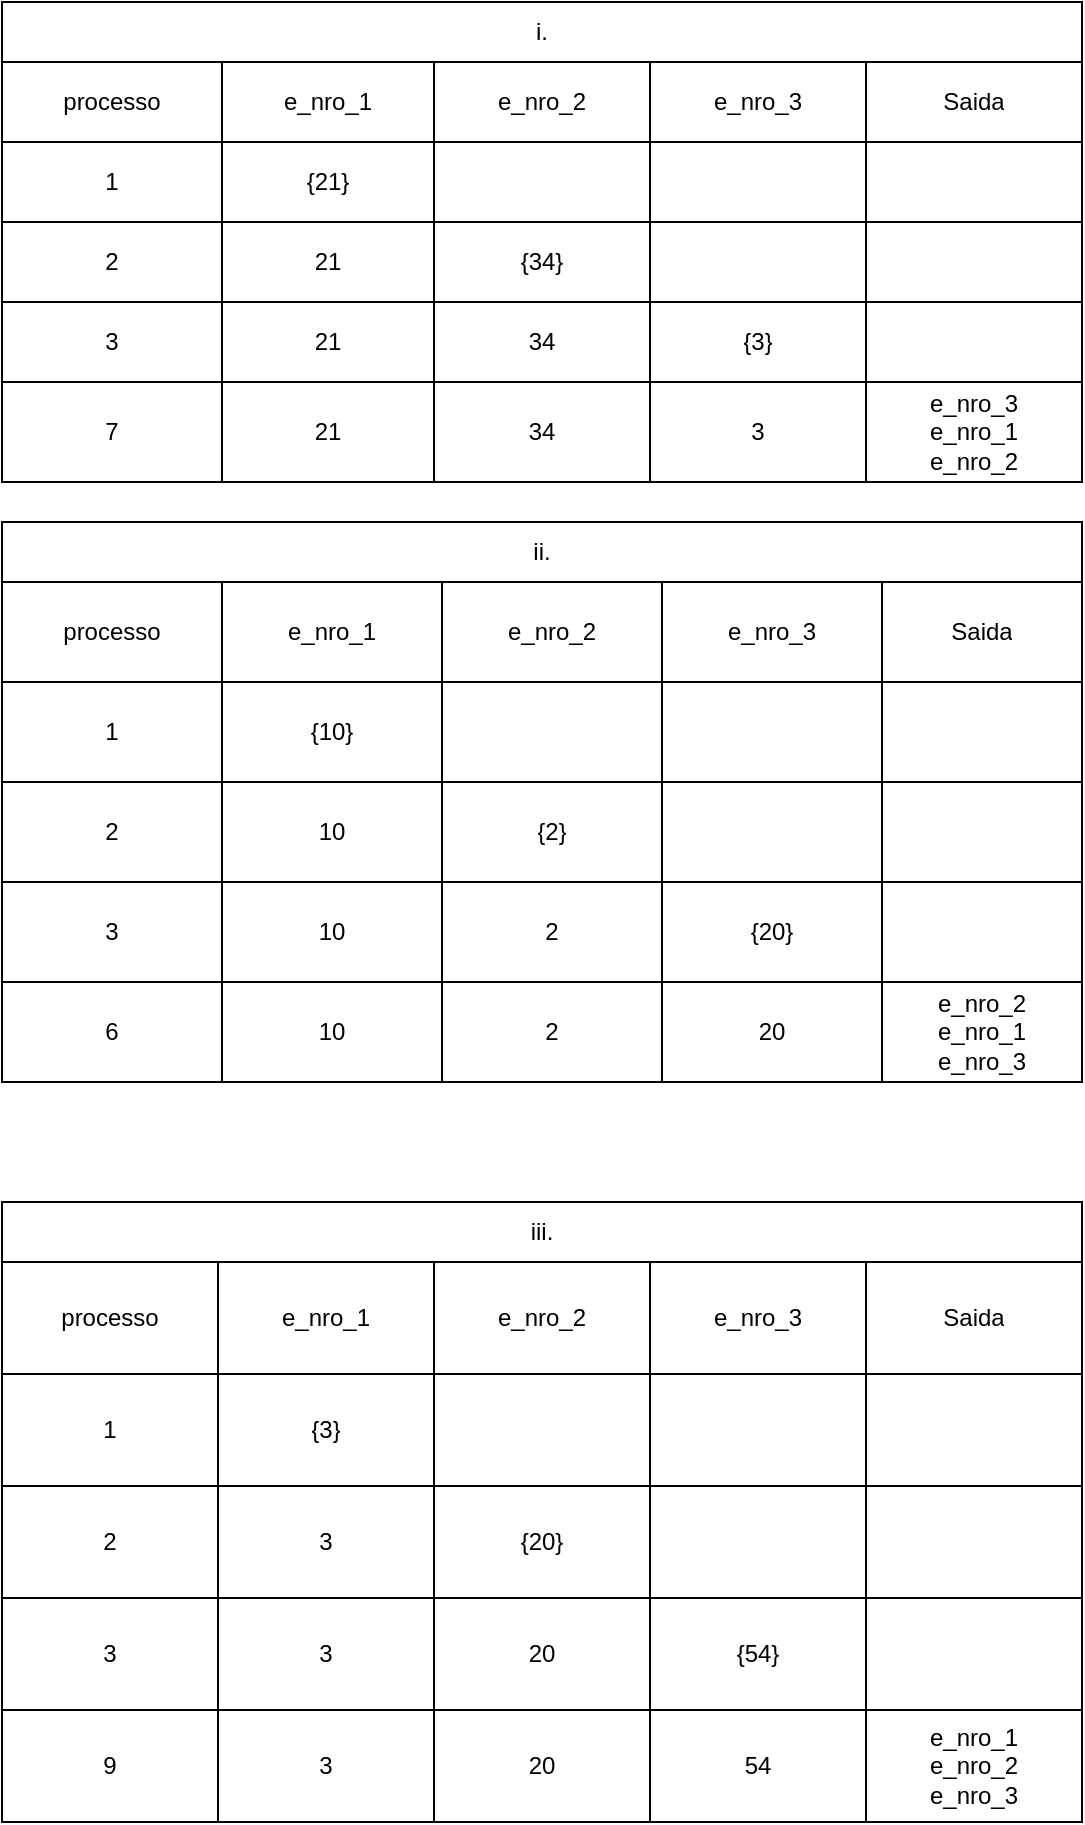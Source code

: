 <mxfile version="14.4.8" type="github">
  <diagram id="C5RBs43oDa-KdzZeNtuy" name="Page-1">
    <mxGraphModel dx="942" dy="614" grid="1" gridSize="10" guides="1" tooltips="1" connect="1" arrows="1" fold="1" page="1" pageScale="1" pageWidth="827" pageHeight="1169" math="0" shadow="0">
      <root>
        <mxCell id="WIyWlLk6GJQsqaUBKTNV-0" />
        <mxCell id="WIyWlLk6GJQsqaUBKTNV-1" parent="WIyWlLk6GJQsqaUBKTNV-0" />
        <mxCell id="dlD8IBOsBmWyrxZdzXUg-52" value="" style="shape=table;html=1;whiteSpace=wrap;startSize=0;container=1;collapsible=0;childLayout=tableLayout;" vertex="1" parent="WIyWlLk6GJQsqaUBKTNV-1">
          <mxGeometry y="200" width="540" height="210" as="geometry" />
        </mxCell>
        <mxCell id="dlD8IBOsBmWyrxZdzXUg-53" value="" style="shape=partialRectangle;html=1;whiteSpace=wrap;collapsible=0;dropTarget=0;pointerEvents=0;fillColor=none;top=0;left=0;bottom=0;right=0;points=[[0,0.5],[1,0.5]];portConstraint=eastwest;" vertex="1" parent="dlD8IBOsBmWyrxZdzXUg-52">
          <mxGeometry width="540" height="40" as="geometry" />
        </mxCell>
        <mxCell id="dlD8IBOsBmWyrxZdzXUg-54" value="&lt;font style=&quot;vertical-align: inherit&quot;&gt;&lt;font style=&quot;vertical-align: inherit&quot;&gt;processo&lt;/font&gt;&lt;/font&gt;" style="shape=partialRectangle;html=1;whiteSpace=wrap;connectable=0;overflow=hidden;fillColor=none;top=0;left=0;bottom=0;right=0;" vertex="1" parent="dlD8IBOsBmWyrxZdzXUg-53">
          <mxGeometry width="110" height="40" as="geometry" />
        </mxCell>
        <mxCell id="dlD8IBOsBmWyrxZdzXUg-55" value="&lt;font style=&quot;vertical-align: inherit&quot;&gt;&lt;font style=&quot;vertical-align: inherit&quot;&gt;e_nro_1&lt;/font&gt;&lt;/font&gt;" style="shape=partialRectangle;html=1;whiteSpace=wrap;connectable=0;overflow=hidden;fillColor=none;top=0;left=0;bottom=0;right=0;" vertex="1" parent="dlD8IBOsBmWyrxZdzXUg-53">
          <mxGeometry x="110" width="106" height="40" as="geometry" />
        </mxCell>
        <mxCell id="dlD8IBOsBmWyrxZdzXUg-56" value="&lt;font style=&quot;vertical-align: inherit&quot;&gt;&lt;font style=&quot;vertical-align: inherit&quot;&gt;e_nro_2&lt;/font&gt;&lt;/font&gt;" style="shape=partialRectangle;html=1;whiteSpace=wrap;connectable=0;overflow=hidden;fillColor=none;top=0;left=0;bottom=0;right=0;" vertex="1" parent="dlD8IBOsBmWyrxZdzXUg-53">
          <mxGeometry x="216" width="108" height="40" as="geometry" />
        </mxCell>
        <mxCell id="dlD8IBOsBmWyrxZdzXUg-57" value="&lt;font style=&quot;vertical-align: inherit&quot;&gt;&lt;font style=&quot;vertical-align: inherit&quot;&gt;e_nro_3&lt;/font&gt;&lt;/font&gt;" style="shape=partialRectangle;html=1;whiteSpace=wrap;connectable=0;overflow=hidden;fillColor=none;top=0;left=0;bottom=0;right=0;" vertex="1" parent="dlD8IBOsBmWyrxZdzXUg-53">
          <mxGeometry x="324" width="108" height="40" as="geometry" />
        </mxCell>
        <mxCell id="dlD8IBOsBmWyrxZdzXUg-58" value="&lt;font style=&quot;vertical-align: inherit&quot;&gt;&lt;font style=&quot;vertical-align: inherit&quot;&gt;Saida&lt;/font&gt;&lt;/font&gt;" style="shape=partialRectangle;html=1;whiteSpace=wrap;connectable=0;overflow=hidden;fillColor=none;top=0;left=0;bottom=0;right=0;" vertex="1" parent="dlD8IBOsBmWyrxZdzXUg-53">
          <mxGeometry x="432" width="108" height="40" as="geometry" />
        </mxCell>
        <mxCell id="dlD8IBOsBmWyrxZdzXUg-59" value="" style="shape=partialRectangle;html=1;whiteSpace=wrap;collapsible=0;dropTarget=0;pointerEvents=0;fillColor=none;top=0;left=0;bottom=0;right=0;points=[[0,0.5],[1,0.5]];portConstraint=eastwest;" vertex="1" parent="dlD8IBOsBmWyrxZdzXUg-52">
          <mxGeometry y="40" width="540" height="40" as="geometry" />
        </mxCell>
        <mxCell id="dlD8IBOsBmWyrxZdzXUg-60" value="&lt;font style=&quot;vertical-align: inherit&quot;&gt;&lt;font style=&quot;vertical-align: inherit&quot;&gt;1&lt;/font&gt;&lt;/font&gt;" style="shape=partialRectangle;html=1;whiteSpace=wrap;connectable=0;overflow=hidden;fillColor=none;top=0;left=0;bottom=0;right=0;" vertex="1" parent="dlD8IBOsBmWyrxZdzXUg-59">
          <mxGeometry width="110" height="40" as="geometry" />
        </mxCell>
        <mxCell id="dlD8IBOsBmWyrxZdzXUg-61" value="&lt;font style=&quot;vertical-align: inherit&quot;&gt;&lt;font style=&quot;vertical-align: inherit&quot;&gt;&lt;font style=&quot;vertical-align: inherit&quot;&gt;&lt;font style=&quot;vertical-align: inherit&quot;&gt;{21}&lt;/font&gt;&lt;/font&gt;&lt;/font&gt;&lt;/font&gt;" style="shape=partialRectangle;html=1;whiteSpace=wrap;connectable=0;overflow=hidden;fillColor=none;top=0;left=0;bottom=0;right=0;" vertex="1" parent="dlD8IBOsBmWyrxZdzXUg-59">
          <mxGeometry x="110" width="106" height="40" as="geometry" />
        </mxCell>
        <mxCell id="dlD8IBOsBmWyrxZdzXUg-62" value="" style="shape=partialRectangle;html=1;whiteSpace=wrap;connectable=0;overflow=hidden;fillColor=none;top=0;left=0;bottom=0;right=0;" vertex="1" parent="dlD8IBOsBmWyrxZdzXUg-59">
          <mxGeometry x="216" width="108" height="40" as="geometry" />
        </mxCell>
        <mxCell id="dlD8IBOsBmWyrxZdzXUg-63" value="" style="shape=partialRectangle;html=1;whiteSpace=wrap;connectable=0;overflow=hidden;fillColor=none;top=0;left=0;bottom=0;right=0;" vertex="1" parent="dlD8IBOsBmWyrxZdzXUg-59">
          <mxGeometry x="324" width="108" height="40" as="geometry" />
        </mxCell>
        <mxCell id="dlD8IBOsBmWyrxZdzXUg-64" value="" style="shape=partialRectangle;html=1;whiteSpace=wrap;connectable=0;overflow=hidden;fillColor=none;top=0;left=0;bottom=0;right=0;" vertex="1" parent="dlD8IBOsBmWyrxZdzXUg-59">
          <mxGeometry x="432" width="108" height="40" as="geometry" />
        </mxCell>
        <mxCell id="dlD8IBOsBmWyrxZdzXUg-71" value="" style="shape=partialRectangle;html=1;whiteSpace=wrap;collapsible=0;dropTarget=0;pointerEvents=0;fillColor=none;top=0;left=0;bottom=0;right=0;points=[[0,0.5],[1,0.5]];portConstraint=eastwest;" vertex="1" parent="dlD8IBOsBmWyrxZdzXUg-52">
          <mxGeometry y="80" width="540" height="40" as="geometry" />
        </mxCell>
        <mxCell id="dlD8IBOsBmWyrxZdzXUg-72" value="&lt;font style=&quot;vertical-align: inherit&quot;&gt;&lt;font style=&quot;vertical-align: inherit&quot;&gt;2&lt;/font&gt;&lt;/font&gt;" style="shape=partialRectangle;html=1;whiteSpace=wrap;connectable=0;overflow=hidden;fillColor=none;top=0;left=0;bottom=0;right=0;" vertex="1" parent="dlD8IBOsBmWyrxZdzXUg-71">
          <mxGeometry width="110" height="40" as="geometry" />
        </mxCell>
        <mxCell id="dlD8IBOsBmWyrxZdzXUg-73" value="&lt;font style=&quot;vertical-align: inherit&quot;&gt;&lt;font style=&quot;vertical-align: inherit&quot;&gt;21&lt;/font&gt;&lt;/font&gt;" style="shape=partialRectangle;html=1;whiteSpace=wrap;connectable=0;overflow=hidden;fillColor=none;top=0;left=0;bottom=0;right=0;" vertex="1" parent="dlD8IBOsBmWyrxZdzXUg-71">
          <mxGeometry x="110" width="106" height="40" as="geometry" />
        </mxCell>
        <mxCell id="dlD8IBOsBmWyrxZdzXUg-74" value="&lt;font style=&quot;vertical-align: inherit&quot;&gt;&lt;font style=&quot;vertical-align: inherit&quot;&gt;&lt;font style=&quot;vertical-align: inherit&quot;&gt;&lt;font style=&quot;vertical-align: inherit&quot;&gt;{34}&lt;/font&gt;&lt;/font&gt;&lt;/font&gt;&lt;/font&gt;" style="shape=partialRectangle;html=1;whiteSpace=wrap;connectable=0;overflow=hidden;fillColor=none;top=0;left=0;bottom=0;right=0;" vertex="1" parent="dlD8IBOsBmWyrxZdzXUg-71">
          <mxGeometry x="216" width="108" height="40" as="geometry" />
        </mxCell>
        <mxCell id="dlD8IBOsBmWyrxZdzXUg-75" value="" style="shape=partialRectangle;html=1;whiteSpace=wrap;connectable=0;overflow=hidden;fillColor=none;top=0;left=0;bottom=0;right=0;" vertex="1" parent="dlD8IBOsBmWyrxZdzXUg-71">
          <mxGeometry x="324" width="108" height="40" as="geometry" />
        </mxCell>
        <mxCell id="dlD8IBOsBmWyrxZdzXUg-76" value="" style="shape=partialRectangle;html=1;whiteSpace=wrap;connectable=0;overflow=hidden;fillColor=none;top=0;left=0;bottom=0;right=0;" vertex="1" parent="dlD8IBOsBmWyrxZdzXUg-71">
          <mxGeometry x="432" width="108" height="40" as="geometry" />
        </mxCell>
        <mxCell id="dlD8IBOsBmWyrxZdzXUg-77" value="" style="shape=partialRectangle;html=1;whiteSpace=wrap;collapsible=0;dropTarget=0;pointerEvents=0;fillColor=none;top=0;left=0;bottom=0;right=0;points=[[0,0.5],[1,0.5]];portConstraint=eastwest;" vertex="1" parent="dlD8IBOsBmWyrxZdzXUg-52">
          <mxGeometry y="120" width="540" height="40" as="geometry" />
        </mxCell>
        <mxCell id="dlD8IBOsBmWyrxZdzXUg-78" value="&lt;font style=&quot;vertical-align: inherit&quot;&gt;&lt;font style=&quot;vertical-align: inherit&quot;&gt;3&lt;/font&gt;&lt;/font&gt;&lt;br&gt;" style="shape=partialRectangle;html=1;whiteSpace=wrap;connectable=0;overflow=hidden;fillColor=none;top=0;left=0;bottom=0;right=0;" vertex="1" parent="dlD8IBOsBmWyrxZdzXUg-77">
          <mxGeometry width="110" height="40" as="geometry" />
        </mxCell>
        <mxCell id="dlD8IBOsBmWyrxZdzXUg-79" value="&lt;font style=&quot;vertical-align: inherit&quot;&gt;&lt;font style=&quot;vertical-align: inherit&quot;&gt;21&lt;/font&gt;&lt;/font&gt;" style="shape=partialRectangle;html=1;whiteSpace=wrap;connectable=0;overflow=hidden;fillColor=none;top=0;left=0;bottom=0;right=0;" vertex="1" parent="dlD8IBOsBmWyrxZdzXUg-77">
          <mxGeometry x="110" width="106" height="40" as="geometry" />
        </mxCell>
        <mxCell id="dlD8IBOsBmWyrxZdzXUg-80" value="&lt;font style=&quot;vertical-align: inherit&quot;&gt;&lt;font style=&quot;vertical-align: inherit&quot;&gt;34&lt;/font&gt;&lt;/font&gt;" style="shape=partialRectangle;html=1;whiteSpace=wrap;connectable=0;overflow=hidden;fillColor=none;top=0;left=0;bottom=0;right=0;" vertex="1" parent="dlD8IBOsBmWyrxZdzXUg-77">
          <mxGeometry x="216" width="108" height="40" as="geometry" />
        </mxCell>
        <mxCell id="dlD8IBOsBmWyrxZdzXUg-81" value="&lt;font style=&quot;vertical-align: inherit&quot;&gt;&lt;font style=&quot;vertical-align: inherit&quot;&gt;&lt;font style=&quot;vertical-align: inherit&quot;&gt;&lt;font style=&quot;vertical-align: inherit&quot;&gt;{3}&lt;/font&gt;&lt;/font&gt;&lt;/font&gt;&lt;/font&gt;" style="shape=partialRectangle;html=1;whiteSpace=wrap;connectable=0;overflow=hidden;fillColor=none;top=0;left=0;bottom=0;right=0;" vertex="1" parent="dlD8IBOsBmWyrxZdzXUg-77">
          <mxGeometry x="324" width="108" height="40" as="geometry" />
        </mxCell>
        <mxCell id="dlD8IBOsBmWyrxZdzXUg-82" value="" style="shape=partialRectangle;html=1;whiteSpace=wrap;connectable=0;overflow=hidden;fillColor=none;top=0;left=0;bottom=0;right=0;" vertex="1" parent="dlD8IBOsBmWyrxZdzXUg-77">
          <mxGeometry x="432" width="108" height="40" as="geometry" />
        </mxCell>
        <mxCell id="dlD8IBOsBmWyrxZdzXUg-83" value="" style="shape=partialRectangle;html=1;whiteSpace=wrap;collapsible=0;dropTarget=0;pointerEvents=0;fillColor=none;top=0;left=0;bottom=0;right=0;points=[[0,0.5],[1,0.5]];portConstraint=eastwest;" vertex="1" parent="dlD8IBOsBmWyrxZdzXUg-52">
          <mxGeometry y="160" width="540" height="50" as="geometry" />
        </mxCell>
        <mxCell id="dlD8IBOsBmWyrxZdzXUg-84" value="&lt;font style=&quot;vertical-align: inherit&quot;&gt;&lt;font style=&quot;vertical-align: inherit&quot;&gt;7&lt;/font&gt;&lt;/font&gt;" style="shape=partialRectangle;html=1;whiteSpace=wrap;connectable=0;overflow=hidden;fillColor=none;top=0;left=0;bottom=0;right=0;" vertex="1" parent="dlD8IBOsBmWyrxZdzXUg-83">
          <mxGeometry width="110" height="50" as="geometry" />
        </mxCell>
        <mxCell id="dlD8IBOsBmWyrxZdzXUg-85" value="&lt;font style=&quot;vertical-align: inherit&quot;&gt;&lt;font style=&quot;vertical-align: inherit&quot;&gt;21&lt;/font&gt;&lt;/font&gt;" style="shape=partialRectangle;html=1;whiteSpace=wrap;connectable=0;overflow=hidden;fillColor=none;top=0;left=0;bottom=0;right=0;" vertex="1" parent="dlD8IBOsBmWyrxZdzXUg-83">
          <mxGeometry x="110" width="106" height="50" as="geometry" />
        </mxCell>
        <mxCell id="dlD8IBOsBmWyrxZdzXUg-86" value="&lt;font style=&quot;vertical-align: inherit&quot;&gt;&lt;font style=&quot;vertical-align: inherit&quot;&gt;34&lt;/font&gt;&lt;/font&gt;" style="shape=partialRectangle;html=1;whiteSpace=wrap;connectable=0;overflow=hidden;fillColor=none;top=0;left=0;bottom=0;right=0;" vertex="1" parent="dlD8IBOsBmWyrxZdzXUg-83">
          <mxGeometry x="216" width="108" height="50" as="geometry" />
        </mxCell>
        <mxCell id="dlD8IBOsBmWyrxZdzXUg-87" value="&lt;font style=&quot;vertical-align: inherit&quot;&gt;&lt;font style=&quot;vertical-align: inherit&quot;&gt;3&lt;/font&gt;&lt;/font&gt;" style="shape=partialRectangle;html=1;whiteSpace=wrap;connectable=0;overflow=hidden;fillColor=none;top=0;left=0;bottom=0;right=0;" vertex="1" parent="dlD8IBOsBmWyrxZdzXUg-83">
          <mxGeometry x="324" width="108" height="50" as="geometry" />
        </mxCell>
        <mxCell id="dlD8IBOsBmWyrxZdzXUg-88" value="&lt;font style=&quot;vertical-align: inherit&quot;&gt;&lt;font style=&quot;vertical-align: inherit&quot;&gt;e_nro_3&lt;br&gt;e_nro_1&lt;br&gt;e_nro_2&lt;br&gt;&lt;/font&gt;&lt;/font&gt;" style="shape=partialRectangle;html=1;whiteSpace=wrap;connectable=0;overflow=hidden;fillColor=none;top=0;left=0;bottom=0;right=0;" vertex="1" parent="dlD8IBOsBmWyrxZdzXUg-83">
          <mxGeometry x="432" width="108" height="50" as="geometry" />
        </mxCell>
        <mxCell id="dlD8IBOsBmWyrxZdzXUg-102" value="&lt;font style=&quot;vertical-align: inherit&quot;&gt;&lt;font style=&quot;vertical-align: inherit&quot;&gt;i.&lt;/font&gt;&lt;/font&gt;" style="whiteSpace=wrap;html=1;" vertex="1" parent="WIyWlLk6GJQsqaUBKTNV-1">
          <mxGeometry y="170" width="540" height="30" as="geometry" />
        </mxCell>
        <mxCell id="dlD8IBOsBmWyrxZdzXUg-103" value="" style="shape=table;html=1;whiteSpace=wrap;startSize=0;container=1;collapsible=0;childLayout=tableLayout;" vertex="1" parent="WIyWlLk6GJQsqaUBKTNV-1">
          <mxGeometry y="460" width="540" height="250" as="geometry" />
        </mxCell>
        <mxCell id="dlD8IBOsBmWyrxZdzXUg-104" value="" style="shape=partialRectangle;html=1;whiteSpace=wrap;collapsible=0;dropTarget=0;pointerEvents=0;fillColor=none;top=0;left=0;bottom=0;right=0;points=[[0,0.5],[1,0.5]];portConstraint=eastwest;" vertex="1" parent="dlD8IBOsBmWyrxZdzXUg-103">
          <mxGeometry width="540" height="50" as="geometry" />
        </mxCell>
        <mxCell id="dlD8IBOsBmWyrxZdzXUg-105" value="&lt;font style=&quot;vertical-align: inherit&quot;&gt;&lt;font style=&quot;vertical-align: inherit&quot;&gt;processo&lt;/font&gt;&lt;/font&gt;" style="shape=partialRectangle;html=1;whiteSpace=wrap;connectable=0;overflow=hidden;fillColor=none;top=0;left=0;bottom=0;right=0;" vertex="1" parent="dlD8IBOsBmWyrxZdzXUg-104">
          <mxGeometry width="110" height="50" as="geometry" />
        </mxCell>
        <mxCell id="dlD8IBOsBmWyrxZdzXUg-106" value="&lt;font style=&quot;vertical-align: inherit&quot;&gt;&lt;font style=&quot;vertical-align: inherit&quot;&gt;e_nro_1&lt;/font&gt;&lt;/font&gt;" style="shape=partialRectangle;html=1;whiteSpace=wrap;connectable=0;overflow=hidden;fillColor=none;top=0;left=0;bottom=0;right=0;" vertex="1" parent="dlD8IBOsBmWyrxZdzXUg-104">
          <mxGeometry x="110" width="110" height="50" as="geometry" />
        </mxCell>
        <mxCell id="dlD8IBOsBmWyrxZdzXUg-107" value="&lt;font style=&quot;vertical-align: inherit&quot;&gt;&lt;font style=&quot;vertical-align: inherit&quot;&gt;e_nro_2&lt;/font&gt;&lt;/font&gt;" style="shape=partialRectangle;html=1;whiteSpace=wrap;connectable=0;overflow=hidden;fillColor=none;top=0;left=0;bottom=0;right=0;" vertex="1" parent="dlD8IBOsBmWyrxZdzXUg-104">
          <mxGeometry x="220" width="110" height="50" as="geometry" />
        </mxCell>
        <mxCell id="dlD8IBOsBmWyrxZdzXUg-108" value="&lt;font style=&quot;vertical-align: inherit&quot;&gt;&lt;font style=&quot;vertical-align: inherit&quot;&gt;e_nro_3&lt;/font&gt;&lt;/font&gt;" style="shape=partialRectangle;html=1;whiteSpace=wrap;connectable=0;overflow=hidden;fillColor=none;top=0;left=0;bottom=0;right=0;" vertex="1" parent="dlD8IBOsBmWyrxZdzXUg-104">
          <mxGeometry x="330" width="110" height="50" as="geometry" />
        </mxCell>
        <mxCell id="dlD8IBOsBmWyrxZdzXUg-109" value="&lt;font style=&quot;vertical-align: inherit&quot;&gt;&lt;font style=&quot;vertical-align: inherit&quot;&gt;Saida&lt;/font&gt;&lt;/font&gt;" style="shape=partialRectangle;html=1;whiteSpace=wrap;connectable=0;overflow=hidden;fillColor=none;top=0;left=0;bottom=0;right=0;" vertex="1" parent="dlD8IBOsBmWyrxZdzXUg-104">
          <mxGeometry x="440" width="100" height="50" as="geometry" />
        </mxCell>
        <mxCell id="dlD8IBOsBmWyrxZdzXUg-110" value="" style="shape=partialRectangle;html=1;whiteSpace=wrap;collapsible=0;dropTarget=0;pointerEvents=0;fillColor=none;top=0;left=0;bottom=0;right=0;points=[[0,0.5],[1,0.5]];portConstraint=eastwest;" vertex="1" parent="dlD8IBOsBmWyrxZdzXUg-103">
          <mxGeometry y="50" width="540" height="50" as="geometry" />
        </mxCell>
        <mxCell id="dlD8IBOsBmWyrxZdzXUg-111" value="&lt;font style=&quot;vertical-align: inherit&quot;&gt;&lt;font style=&quot;vertical-align: inherit&quot;&gt;1&lt;/font&gt;&lt;/font&gt;" style="shape=partialRectangle;html=1;whiteSpace=wrap;connectable=0;overflow=hidden;fillColor=none;top=0;left=0;bottom=0;right=0;" vertex="1" parent="dlD8IBOsBmWyrxZdzXUg-110">
          <mxGeometry width="110" height="50" as="geometry" />
        </mxCell>
        <mxCell id="dlD8IBOsBmWyrxZdzXUg-112" value="&lt;font style=&quot;vertical-align: inherit&quot;&gt;&lt;font style=&quot;vertical-align: inherit&quot;&gt;{10}&lt;/font&gt;&lt;/font&gt;" style="shape=partialRectangle;html=1;whiteSpace=wrap;connectable=0;overflow=hidden;fillColor=none;top=0;left=0;bottom=0;right=0;" vertex="1" parent="dlD8IBOsBmWyrxZdzXUg-110">
          <mxGeometry x="110" width="110" height="50" as="geometry" />
        </mxCell>
        <mxCell id="dlD8IBOsBmWyrxZdzXUg-113" value="" style="shape=partialRectangle;html=1;whiteSpace=wrap;connectable=0;overflow=hidden;fillColor=none;top=0;left=0;bottom=0;right=0;" vertex="1" parent="dlD8IBOsBmWyrxZdzXUg-110">
          <mxGeometry x="220" width="110" height="50" as="geometry" />
        </mxCell>
        <mxCell id="dlD8IBOsBmWyrxZdzXUg-114" value="" style="shape=partialRectangle;html=1;whiteSpace=wrap;connectable=0;overflow=hidden;fillColor=none;top=0;left=0;bottom=0;right=0;" vertex="1" parent="dlD8IBOsBmWyrxZdzXUg-110">
          <mxGeometry x="330" width="110" height="50" as="geometry" />
        </mxCell>
        <mxCell id="dlD8IBOsBmWyrxZdzXUg-115" value="" style="shape=partialRectangle;html=1;whiteSpace=wrap;connectable=0;overflow=hidden;fillColor=none;top=0;left=0;bottom=0;right=0;" vertex="1" parent="dlD8IBOsBmWyrxZdzXUg-110">
          <mxGeometry x="440" width="100" height="50" as="geometry" />
        </mxCell>
        <mxCell id="dlD8IBOsBmWyrxZdzXUg-116" value="" style="shape=partialRectangle;html=1;whiteSpace=wrap;collapsible=0;dropTarget=0;pointerEvents=0;fillColor=none;top=0;left=0;bottom=0;right=0;points=[[0,0.5],[1,0.5]];portConstraint=eastwest;" vertex="1" parent="dlD8IBOsBmWyrxZdzXUg-103">
          <mxGeometry y="100" width="540" height="50" as="geometry" />
        </mxCell>
        <mxCell id="dlD8IBOsBmWyrxZdzXUg-117" value="&lt;font style=&quot;vertical-align: inherit&quot;&gt;&lt;font style=&quot;vertical-align: inherit&quot;&gt;2&lt;/font&gt;&lt;/font&gt;" style="shape=partialRectangle;html=1;whiteSpace=wrap;connectable=0;overflow=hidden;fillColor=none;top=0;left=0;bottom=0;right=0;" vertex="1" parent="dlD8IBOsBmWyrxZdzXUg-116">
          <mxGeometry width="110" height="50" as="geometry" />
        </mxCell>
        <mxCell id="dlD8IBOsBmWyrxZdzXUg-118" value="&lt;font style=&quot;vertical-align: inherit&quot;&gt;&lt;font style=&quot;vertical-align: inherit&quot;&gt;10&lt;/font&gt;&lt;/font&gt;" style="shape=partialRectangle;html=1;whiteSpace=wrap;connectable=0;overflow=hidden;fillColor=none;top=0;left=0;bottom=0;right=0;" vertex="1" parent="dlD8IBOsBmWyrxZdzXUg-116">
          <mxGeometry x="110" width="110" height="50" as="geometry" />
        </mxCell>
        <mxCell id="dlD8IBOsBmWyrxZdzXUg-119" value="&lt;font style=&quot;vertical-align: inherit&quot;&gt;&lt;font style=&quot;vertical-align: inherit&quot;&gt;{2}&lt;/font&gt;&lt;/font&gt;" style="shape=partialRectangle;html=1;whiteSpace=wrap;connectable=0;overflow=hidden;fillColor=none;top=0;left=0;bottom=0;right=0;" vertex="1" parent="dlD8IBOsBmWyrxZdzXUg-116">
          <mxGeometry x="220" width="110" height="50" as="geometry" />
        </mxCell>
        <mxCell id="dlD8IBOsBmWyrxZdzXUg-120" value="" style="shape=partialRectangle;html=1;whiteSpace=wrap;connectable=0;overflow=hidden;fillColor=none;top=0;left=0;bottom=0;right=0;" vertex="1" parent="dlD8IBOsBmWyrxZdzXUg-116">
          <mxGeometry x="330" width="110" height="50" as="geometry" />
        </mxCell>
        <mxCell id="dlD8IBOsBmWyrxZdzXUg-121" value="" style="shape=partialRectangle;html=1;whiteSpace=wrap;connectable=0;overflow=hidden;fillColor=none;top=0;left=0;bottom=0;right=0;" vertex="1" parent="dlD8IBOsBmWyrxZdzXUg-116">
          <mxGeometry x="440" width="100" height="50" as="geometry" />
        </mxCell>
        <mxCell id="dlD8IBOsBmWyrxZdzXUg-122" value="" style="shape=partialRectangle;html=1;whiteSpace=wrap;collapsible=0;dropTarget=0;pointerEvents=0;fillColor=none;top=0;left=0;bottom=0;right=0;points=[[0,0.5],[1,0.5]];portConstraint=eastwest;" vertex="1" parent="dlD8IBOsBmWyrxZdzXUg-103">
          <mxGeometry y="150" width="540" height="50" as="geometry" />
        </mxCell>
        <mxCell id="dlD8IBOsBmWyrxZdzXUg-123" value="&lt;font style=&quot;vertical-align: inherit&quot;&gt;&lt;font style=&quot;vertical-align: inherit&quot;&gt;3&lt;/font&gt;&lt;/font&gt;" style="shape=partialRectangle;html=1;whiteSpace=wrap;connectable=0;overflow=hidden;fillColor=none;top=0;left=0;bottom=0;right=0;" vertex="1" parent="dlD8IBOsBmWyrxZdzXUg-122">
          <mxGeometry width="110" height="50" as="geometry" />
        </mxCell>
        <mxCell id="dlD8IBOsBmWyrxZdzXUg-124" value="&lt;font style=&quot;vertical-align: inherit&quot;&gt;&lt;font style=&quot;vertical-align: inherit&quot;&gt;10&lt;/font&gt;&lt;/font&gt;" style="shape=partialRectangle;html=1;whiteSpace=wrap;connectable=0;overflow=hidden;fillColor=none;top=0;left=0;bottom=0;right=0;" vertex="1" parent="dlD8IBOsBmWyrxZdzXUg-122">
          <mxGeometry x="110" width="110" height="50" as="geometry" />
        </mxCell>
        <mxCell id="dlD8IBOsBmWyrxZdzXUg-125" value="&lt;font style=&quot;vertical-align: inherit&quot;&gt;&lt;font style=&quot;vertical-align: inherit&quot;&gt;2&lt;/font&gt;&lt;/font&gt;" style="shape=partialRectangle;html=1;whiteSpace=wrap;connectable=0;overflow=hidden;fillColor=none;top=0;left=0;bottom=0;right=0;" vertex="1" parent="dlD8IBOsBmWyrxZdzXUg-122">
          <mxGeometry x="220" width="110" height="50" as="geometry" />
        </mxCell>
        <mxCell id="dlD8IBOsBmWyrxZdzXUg-126" value="&lt;font style=&quot;vertical-align: inherit&quot;&gt;&lt;font style=&quot;vertical-align: inherit&quot;&gt;{20}&lt;/font&gt;&lt;/font&gt;" style="shape=partialRectangle;html=1;whiteSpace=wrap;connectable=0;overflow=hidden;fillColor=none;top=0;left=0;bottom=0;right=0;" vertex="1" parent="dlD8IBOsBmWyrxZdzXUg-122">
          <mxGeometry x="330" width="110" height="50" as="geometry" />
        </mxCell>
        <mxCell id="dlD8IBOsBmWyrxZdzXUg-127" value="" style="shape=partialRectangle;html=1;whiteSpace=wrap;connectable=0;overflow=hidden;fillColor=none;top=0;left=0;bottom=0;right=0;" vertex="1" parent="dlD8IBOsBmWyrxZdzXUg-122">
          <mxGeometry x="440" width="100" height="50" as="geometry" />
        </mxCell>
        <mxCell id="dlD8IBOsBmWyrxZdzXUg-128" value="" style="shape=partialRectangle;html=1;whiteSpace=wrap;collapsible=0;dropTarget=0;pointerEvents=0;fillColor=none;top=0;left=0;bottom=0;right=0;points=[[0,0.5],[1,0.5]];portConstraint=eastwest;" vertex="1" parent="dlD8IBOsBmWyrxZdzXUg-103">
          <mxGeometry y="200" width="540" height="50" as="geometry" />
        </mxCell>
        <mxCell id="dlD8IBOsBmWyrxZdzXUg-129" value="&lt;font style=&quot;vertical-align: inherit&quot;&gt;&lt;font style=&quot;vertical-align: inherit&quot;&gt;6&lt;/font&gt;&lt;/font&gt;" style="shape=partialRectangle;html=1;whiteSpace=wrap;connectable=0;overflow=hidden;fillColor=none;top=0;left=0;bottom=0;right=0;" vertex="1" parent="dlD8IBOsBmWyrxZdzXUg-128">
          <mxGeometry width="110" height="50" as="geometry" />
        </mxCell>
        <mxCell id="dlD8IBOsBmWyrxZdzXUg-130" value="&lt;font style=&quot;vertical-align: inherit&quot;&gt;&lt;font style=&quot;vertical-align: inherit&quot;&gt;10&lt;/font&gt;&lt;/font&gt;" style="shape=partialRectangle;html=1;whiteSpace=wrap;connectable=0;overflow=hidden;fillColor=none;top=0;left=0;bottom=0;right=0;" vertex="1" parent="dlD8IBOsBmWyrxZdzXUg-128">
          <mxGeometry x="110" width="110" height="50" as="geometry" />
        </mxCell>
        <mxCell id="dlD8IBOsBmWyrxZdzXUg-131" value="&lt;font style=&quot;vertical-align: inherit&quot;&gt;&lt;font style=&quot;vertical-align: inherit&quot;&gt;2&lt;/font&gt;&lt;/font&gt;" style="shape=partialRectangle;html=1;whiteSpace=wrap;connectable=0;overflow=hidden;fillColor=none;top=0;left=0;bottom=0;right=0;" vertex="1" parent="dlD8IBOsBmWyrxZdzXUg-128">
          <mxGeometry x="220" width="110" height="50" as="geometry" />
        </mxCell>
        <mxCell id="dlD8IBOsBmWyrxZdzXUg-132" value="&lt;font style=&quot;vertical-align: inherit&quot;&gt;&lt;font style=&quot;vertical-align: inherit&quot;&gt;20&lt;/font&gt;&lt;/font&gt;" style="shape=partialRectangle;html=1;whiteSpace=wrap;connectable=0;overflow=hidden;fillColor=none;top=0;left=0;bottom=0;right=0;" vertex="1" parent="dlD8IBOsBmWyrxZdzXUg-128">
          <mxGeometry x="330" width="110" height="50" as="geometry" />
        </mxCell>
        <mxCell id="dlD8IBOsBmWyrxZdzXUg-133" value="&lt;font style=&quot;vertical-align: inherit&quot;&gt;&lt;font style=&quot;vertical-align: inherit&quot;&gt;e_nro_2&lt;br&gt;e_nro_1&lt;br&gt;e_nro_3&lt;br&gt;&lt;/font&gt;&lt;/font&gt;" style="shape=partialRectangle;html=1;whiteSpace=wrap;connectable=0;overflow=hidden;fillColor=none;top=0;left=0;bottom=0;right=0;" vertex="1" parent="dlD8IBOsBmWyrxZdzXUg-128">
          <mxGeometry x="440" width="100" height="50" as="geometry" />
        </mxCell>
        <mxCell id="dlD8IBOsBmWyrxZdzXUg-136" value="&lt;font style=&quot;vertical-align: inherit&quot;&gt;&lt;font style=&quot;vertical-align: inherit&quot;&gt;ii.&lt;/font&gt;&lt;/font&gt;" style="whiteSpace=wrap;html=1;" vertex="1" parent="WIyWlLk6GJQsqaUBKTNV-1">
          <mxGeometry y="430" width="540" height="30" as="geometry" />
        </mxCell>
        <mxCell id="dlD8IBOsBmWyrxZdzXUg-137" value="" style="shape=table;html=1;whiteSpace=wrap;startSize=0;container=1;collapsible=0;childLayout=tableLayout;" vertex="1" parent="WIyWlLk6GJQsqaUBKTNV-1">
          <mxGeometry y="800" width="540" height="280" as="geometry" />
        </mxCell>
        <mxCell id="dlD8IBOsBmWyrxZdzXUg-138" value="" style="shape=partialRectangle;html=1;whiteSpace=wrap;collapsible=0;dropTarget=0;pointerEvents=0;fillColor=none;top=0;left=0;bottom=0;right=0;points=[[0,0.5],[1,0.5]];portConstraint=eastwest;" vertex="1" parent="dlD8IBOsBmWyrxZdzXUg-137">
          <mxGeometry width="540" height="56" as="geometry" />
        </mxCell>
        <mxCell id="dlD8IBOsBmWyrxZdzXUg-139" value="&lt;font style=&quot;vertical-align: inherit&quot;&gt;&lt;font style=&quot;vertical-align: inherit&quot;&gt;processo&lt;/font&gt;&lt;/font&gt;" style="shape=partialRectangle;html=1;whiteSpace=wrap;connectable=0;overflow=hidden;fillColor=none;top=0;left=0;bottom=0;right=0;" vertex="1" parent="dlD8IBOsBmWyrxZdzXUg-138">
          <mxGeometry width="108" height="56" as="geometry" />
        </mxCell>
        <mxCell id="dlD8IBOsBmWyrxZdzXUg-140" value="&lt;font style=&quot;vertical-align: inherit&quot;&gt;&lt;font style=&quot;vertical-align: inherit&quot;&gt;e_nro_1&lt;/font&gt;&lt;/font&gt;" style="shape=partialRectangle;html=1;whiteSpace=wrap;connectable=0;overflow=hidden;fillColor=none;top=0;left=0;bottom=0;right=0;" vertex="1" parent="dlD8IBOsBmWyrxZdzXUg-138">
          <mxGeometry x="108" width="108" height="56" as="geometry" />
        </mxCell>
        <mxCell id="dlD8IBOsBmWyrxZdzXUg-141" value="&lt;font style=&quot;vertical-align: inherit&quot;&gt;&lt;font style=&quot;vertical-align: inherit&quot;&gt;e_nro_2&lt;/font&gt;&lt;/font&gt;" style="shape=partialRectangle;html=1;whiteSpace=wrap;connectable=0;overflow=hidden;fillColor=none;top=0;left=0;bottom=0;right=0;" vertex="1" parent="dlD8IBOsBmWyrxZdzXUg-138">
          <mxGeometry x="216" width="108" height="56" as="geometry" />
        </mxCell>
        <mxCell id="dlD8IBOsBmWyrxZdzXUg-142" value="&lt;font style=&quot;vertical-align: inherit&quot;&gt;&lt;font style=&quot;vertical-align: inherit&quot;&gt;&lt;font style=&quot;vertical-align: inherit&quot;&gt;&lt;font style=&quot;vertical-align: inherit&quot;&gt;e_nro_3&lt;/font&gt;&lt;/font&gt;&lt;/font&gt;&lt;/font&gt;" style="shape=partialRectangle;html=1;whiteSpace=wrap;connectable=0;overflow=hidden;fillColor=none;top=0;left=0;bottom=0;right=0;" vertex="1" parent="dlD8IBOsBmWyrxZdzXUg-138">
          <mxGeometry x="324" width="108" height="56" as="geometry" />
        </mxCell>
        <mxCell id="dlD8IBOsBmWyrxZdzXUg-143" value="&lt;font style=&quot;vertical-align: inherit&quot;&gt;&lt;font style=&quot;vertical-align: inherit&quot;&gt;Saida&lt;/font&gt;&lt;/font&gt;" style="shape=partialRectangle;html=1;whiteSpace=wrap;connectable=0;overflow=hidden;fillColor=none;top=0;left=0;bottom=0;right=0;" vertex="1" parent="dlD8IBOsBmWyrxZdzXUg-138">
          <mxGeometry x="432" width="108" height="56" as="geometry" />
        </mxCell>
        <mxCell id="dlD8IBOsBmWyrxZdzXUg-144" value="" style="shape=partialRectangle;html=1;whiteSpace=wrap;collapsible=0;dropTarget=0;pointerEvents=0;fillColor=none;top=0;left=0;bottom=0;right=0;points=[[0,0.5],[1,0.5]];portConstraint=eastwest;" vertex="1" parent="dlD8IBOsBmWyrxZdzXUg-137">
          <mxGeometry y="56" width="540" height="56" as="geometry" />
        </mxCell>
        <mxCell id="dlD8IBOsBmWyrxZdzXUg-145" value="&lt;font style=&quot;vertical-align: inherit&quot;&gt;&lt;font style=&quot;vertical-align: inherit&quot;&gt;1&lt;/font&gt;&lt;/font&gt;" style="shape=partialRectangle;html=1;whiteSpace=wrap;connectable=0;overflow=hidden;fillColor=none;top=0;left=0;bottom=0;right=0;" vertex="1" parent="dlD8IBOsBmWyrxZdzXUg-144">
          <mxGeometry width="108" height="56" as="geometry" />
        </mxCell>
        <mxCell id="dlD8IBOsBmWyrxZdzXUg-146" value="&lt;font style=&quot;vertical-align: inherit&quot;&gt;&lt;font style=&quot;vertical-align: inherit&quot;&gt;{3}&lt;/font&gt;&lt;/font&gt;" style="shape=partialRectangle;html=1;whiteSpace=wrap;connectable=0;overflow=hidden;fillColor=none;top=0;left=0;bottom=0;right=0;" vertex="1" parent="dlD8IBOsBmWyrxZdzXUg-144">
          <mxGeometry x="108" width="108" height="56" as="geometry" />
        </mxCell>
        <mxCell id="dlD8IBOsBmWyrxZdzXUg-147" value="" style="shape=partialRectangle;html=1;whiteSpace=wrap;connectable=0;overflow=hidden;fillColor=none;top=0;left=0;bottom=0;right=0;" vertex="1" parent="dlD8IBOsBmWyrxZdzXUg-144">
          <mxGeometry x="216" width="108" height="56" as="geometry" />
        </mxCell>
        <mxCell id="dlD8IBOsBmWyrxZdzXUg-148" value="" style="shape=partialRectangle;html=1;whiteSpace=wrap;connectable=0;overflow=hidden;fillColor=none;top=0;left=0;bottom=0;right=0;" vertex="1" parent="dlD8IBOsBmWyrxZdzXUg-144">
          <mxGeometry x="324" width="108" height="56" as="geometry" />
        </mxCell>
        <mxCell id="dlD8IBOsBmWyrxZdzXUg-149" value="" style="shape=partialRectangle;html=1;whiteSpace=wrap;connectable=0;overflow=hidden;fillColor=none;top=0;left=0;bottom=0;right=0;" vertex="1" parent="dlD8IBOsBmWyrxZdzXUg-144">
          <mxGeometry x="432" width="108" height="56" as="geometry" />
        </mxCell>
        <mxCell id="dlD8IBOsBmWyrxZdzXUg-150" value="" style="shape=partialRectangle;html=1;whiteSpace=wrap;collapsible=0;dropTarget=0;pointerEvents=0;fillColor=none;top=0;left=0;bottom=0;right=0;points=[[0,0.5],[1,0.5]];portConstraint=eastwest;" vertex="1" parent="dlD8IBOsBmWyrxZdzXUg-137">
          <mxGeometry y="112" width="540" height="56" as="geometry" />
        </mxCell>
        <mxCell id="dlD8IBOsBmWyrxZdzXUg-151" value="&lt;font style=&quot;vertical-align: inherit&quot;&gt;&lt;font style=&quot;vertical-align: inherit&quot;&gt;2&lt;/font&gt;&lt;/font&gt;" style="shape=partialRectangle;html=1;whiteSpace=wrap;connectable=0;overflow=hidden;fillColor=none;top=0;left=0;bottom=0;right=0;" vertex="1" parent="dlD8IBOsBmWyrxZdzXUg-150">
          <mxGeometry width="108" height="56" as="geometry" />
        </mxCell>
        <mxCell id="dlD8IBOsBmWyrxZdzXUg-152" value="&lt;font style=&quot;vertical-align: inherit&quot;&gt;&lt;font style=&quot;vertical-align: inherit&quot;&gt;3&lt;/font&gt;&lt;/font&gt;" style="shape=partialRectangle;html=1;whiteSpace=wrap;connectable=0;overflow=hidden;fillColor=none;top=0;left=0;bottom=0;right=0;" vertex="1" parent="dlD8IBOsBmWyrxZdzXUg-150">
          <mxGeometry x="108" width="108" height="56" as="geometry" />
        </mxCell>
        <mxCell id="dlD8IBOsBmWyrxZdzXUg-153" value="&lt;font style=&quot;vertical-align: inherit&quot;&gt;&lt;font style=&quot;vertical-align: inherit&quot;&gt;{20}&lt;/font&gt;&lt;/font&gt;" style="shape=partialRectangle;html=1;whiteSpace=wrap;connectable=0;overflow=hidden;fillColor=none;top=0;left=0;bottom=0;right=0;" vertex="1" parent="dlD8IBOsBmWyrxZdzXUg-150">
          <mxGeometry x="216" width="108" height="56" as="geometry" />
        </mxCell>
        <mxCell id="dlD8IBOsBmWyrxZdzXUg-154" value="" style="shape=partialRectangle;html=1;whiteSpace=wrap;connectable=0;overflow=hidden;fillColor=none;top=0;left=0;bottom=0;right=0;" vertex="1" parent="dlD8IBOsBmWyrxZdzXUg-150">
          <mxGeometry x="324" width="108" height="56" as="geometry" />
        </mxCell>
        <mxCell id="dlD8IBOsBmWyrxZdzXUg-155" value="" style="shape=partialRectangle;html=1;whiteSpace=wrap;connectable=0;overflow=hidden;fillColor=none;top=0;left=0;bottom=0;right=0;" vertex="1" parent="dlD8IBOsBmWyrxZdzXUg-150">
          <mxGeometry x="432" width="108" height="56" as="geometry" />
        </mxCell>
        <mxCell id="dlD8IBOsBmWyrxZdzXUg-156" value="" style="shape=partialRectangle;html=1;whiteSpace=wrap;collapsible=0;dropTarget=0;pointerEvents=0;fillColor=none;top=0;left=0;bottom=0;right=0;points=[[0,0.5],[1,0.5]];portConstraint=eastwest;" vertex="1" parent="dlD8IBOsBmWyrxZdzXUg-137">
          <mxGeometry y="168" width="540" height="56" as="geometry" />
        </mxCell>
        <mxCell id="dlD8IBOsBmWyrxZdzXUg-157" value="&lt;font style=&quot;vertical-align: inherit&quot;&gt;&lt;font style=&quot;vertical-align: inherit&quot;&gt;3&lt;/font&gt;&lt;/font&gt;" style="shape=partialRectangle;html=1;whiteSpace=wrap;connectable=0;overflow=hidden;fillColor=none;top=0;left=0;bottom=0;right=0;" vertex="1" parent="dlD8IBOsBmWyrxZdzXUg-156">
          <mxGeometry width="108" height="56" as="geometry" />
        </mxCell>
        <mxCell id="dlD8IBOsBmWyrxZdzXUg-158" value="&lt;font style=&quot;vertical-align: inherit&quot;&gt;&lt;font style=&quot;vertical-align: inherit&quot;&gt;3&lt;/font&gt;&lt;/font&gt;" style="shape=partialRectangle;html=1;whiteSpace=wrap;connectable=0;overflow=hidden;fillColor=none;top=0;left=0;bottom=0;right=0;" vertex="1" parent="dlD8IBOsBmWyrxZdzXUg-156">
          <mxGeometry x="108" width="108" height="56" as="geometry" />
        </mxCell>
        <mxCell id="dlD8IBOsBmWyrxZdzXUg-159" value="&lt;font style=&quot;vertical-align: inherit&quot;&gt;&lt;font style=&quot;vertical-align: inherit&quot;&gt;20&lt;/font&gt;&lt;/font&gt;" style="shape=partialRectangle;html=1;whiteSpace=wrap;connectable=0;overflow=hidden;fillColor=none;top=0;left=0;bottom=0;right=0;" vertex="1" parent="dlD8IBOsBmWyrxZdzXUg-156">
          <mxGeometry x="216" width="108" height="56" as="geometry" />
        </mxCell>
        <mxCell id="dlD8IBOsBmWyrxZdzXUg-160" value="&lt;font style=&quot;vertical-align: inherit&quot;&gt;&lt;font style=&quot;vertical-align: inherit&quot;&gt;{54}&lt;/font&gt;&lt;/font&gt;" style="shape=partialRectangle;html=1;whiteSpace=wrap;connectable=0;overflow=hidden;fillColor=none;top=0;left=0;bottom=0;right=0;" vertex="1" parent="dlD8IBOsBmWyrxZdzXUg-156">
          <mxGeometry x="324" width="108" height="56" as="geometry" />
        </mxCell>
        <mxCell id="dlD8IBOsBmWyrxZdzXUg-161" value="" style="shape=partialRectangle;html=1;whiteSpace=wrap;connectable=0;overflow=hidden;fillColor=none;top=0;left=0;bottom=0;right=0;" vertex="1" parent="dlD8IBOsBmWyrxZdzXUg-156">
          <mxGeometry x="432" width="108" height="56" as="geometry" />
        </mxCell>
        <mxCell id="dlD8IBOsBmWyrxZdzXUg-162" value="" style="shape=partialRectangle;html=1;whiteSpace=wrap;collapsible=0;dropTarget=0;pointerEvents=0;fillColor=none;top=0;left=0;bottom=0;right=0;points=[[0,0.5],[1,0.5]];portConstraint=eastwest;" vertex="1" parent="dlD8IBOsBmWyrxZdzXUg-137">
          <mxGeometry y="224" width="540" height="56" as="geometry" />
        </mxCell>
        <mxCell id="dlD8IBOsBmWyrxZdzXUg-163" value="&lt;font style=&quot;vertical-align: inherit&quot;&gt;&lt;font style=&quot;vertical-align: inherit&quot;&gt;9&lt;/font&gt;&lt;/font&gt;" style="shape=partialRectangle;html=1;whiteSpace=wrap;connectable=0;overflow=hidden;fillColor=none;top=0;left=0;bottom=0;right=0;" vertex="1" parent="dlD8IBOsBmWyrxZdzXUg-162">
          <mxGeometry width="108" height="56" as="geometry" />
        </mxCell>
        <mxCell id="dlD8IBOsBmWyrxZdzXUg-164" value="&lt;font style=&quot;vertical-align: inherit&quot;&gt;&lt;font style=&quot;vertical-align: inherit&quot;&gt;3&lt;/font&gt;&lt;/font&gt;" style="shape=partialRectangle;html=1;whiteSpace=wrap;connectable=0;overflow=hidden;fillColor=none;top=0;left=0;bottom=0;right=0;" vertex="1" parent="dlD8IBOsBmWyrxZdzXUg-162">
          <mxGeometry x="108" width="108" height="56" as="geometry" />
        </mxCell>
        <mxCell id="dlD8IBOsBmWyrxZdzXUg-165" value="&lt;font style=&quot;vertical-align: inherit&quot;&gt;&lt;font style=&quot;vertical-align: inherit&quot;&gt;20&lt;/font&gt;&lt;/font&gt;" style="shape=partialRectangle;html=1;whiteSpace=wrap;connectable=0;overflow=hidden;fillColor=none;top=0;left=0;bottom=0;right=0;" vertex="1" parent="dlD8IBOsBmWyrxZdzXUg-162">
          <mxGeometry x="216" width="108" height="56" as="geometry" />
        </mxCell>
        <mxCell id="dlD8IBOsBmWyrxZdzXUg-166" value="&lt;font style=&quot;vertical-align: inherit&quot;&gt;&lt;font style=&quot;vertical-align: inherit&quot;&gt;54&lt;/font&gt;&lt;/font&gt;" style="shape=partialRectangle;html=1;whiteSpace=wrap;connectable=0;overflow=hidden;fillColor=none;top=0;left=0;bottom=0;right=0;" vertex="1" parent="dlD8IBOsBmWyrxZdzXUg-162">
          <mxGeometry x="324" width="108" height="56" as="geometry" />
        </mxCell>
        <mxCell id="dlD8IBOsBmWyrxZdzXUg-167" value="&lt;font style=&quot;vertical-align: inherit&quot;&gt;&lt;font style=&quot;vertical-align: inherit&quot;&gt;e_nro_1&lt;br&gt;e_nro_2&lt;br&gt;e_nro_3&lt;br&gt;&lt;/font&gt;&lt;/font&gt;" style="shape=partialRectangle;html=1;whiteSpace=wrap;connectable=0;overflow=hidden;fillColor=none;top=0;left=0;bottom=0;right=0;" vertex="1" parent="dlD8IBOsBmWyrxZdzXUg-162">
          <mxGeometry x="432" width="108" height="56" as="geometry" />
        </mxCell>
        <mxCell id="dlD8IBOsBmWyrxZdzXUg-168" value="&lt;font style=&quot;vertical-align: inherit&quot;&gt;&lt;font style=&quot;vertical-align: inherit&quot;&gt;iii.&lt;/font&gt;&lt;/font&gt;" style="whiteSpace=wrap;html=1;" vertex="1" parent="WIyWlLk6GJQsqaUBKTNV-1">
          <mxGeometry y="770" width="540" height="30" as="geometry" />
        </mxCell>
      </root>
    </mxGraphModel>
  </diagram>
</mxfile>

